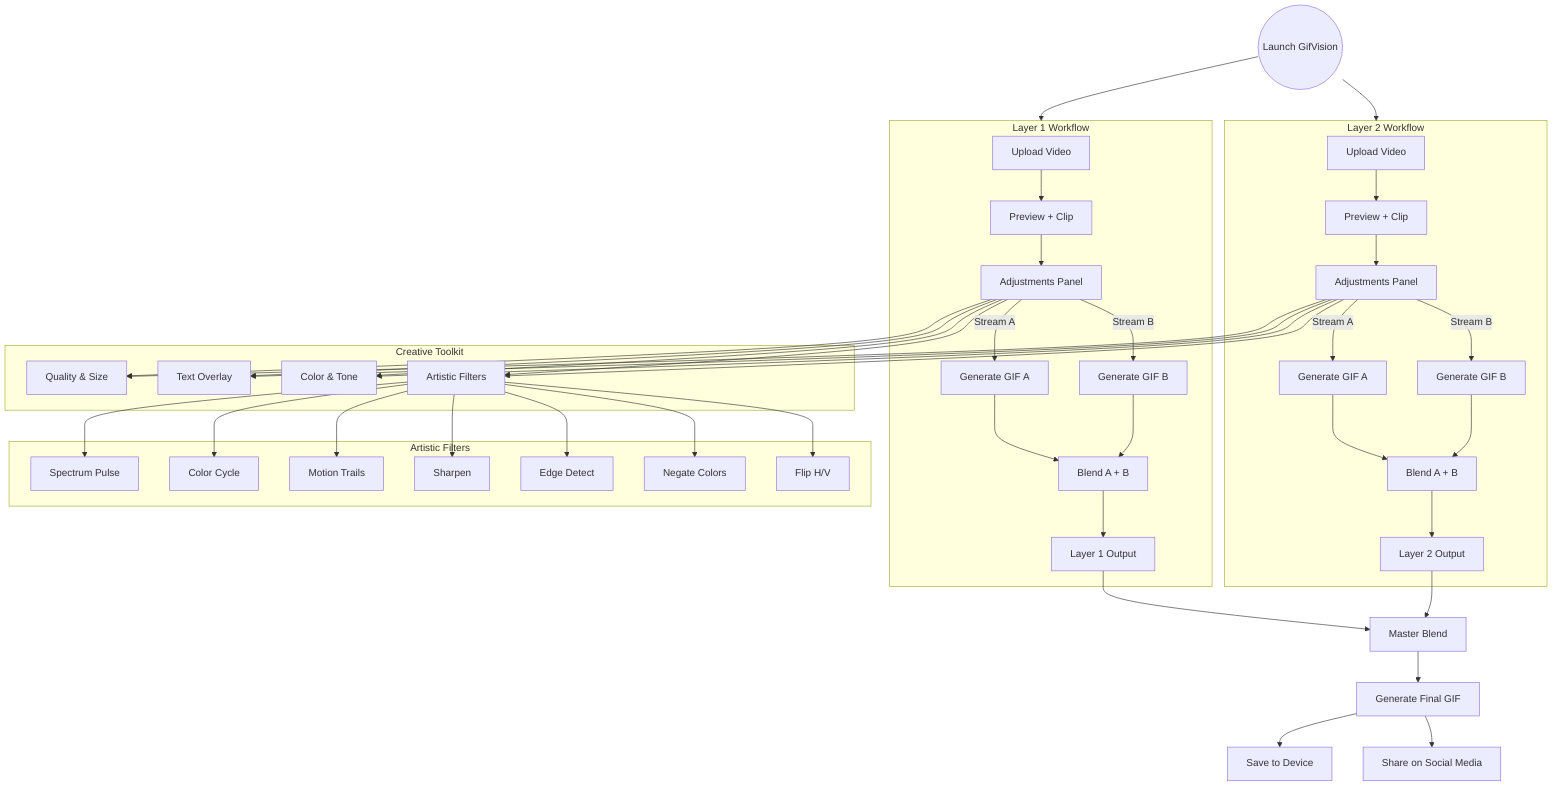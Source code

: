 flowchart TD
  Start@{ shape: circle, label: "Launch GifVision" }

  subgraph L1 ["Layer 1 Workflow"]
    Upload1["Upload Video"] --> Preview1["Preview + Clip"]
    Preview1 --> Adjust1["Adjustments Panel"]
    Adjust1 -->|Stream A| GenGIF1A["Generate GIF A"]
    Adjust1 -->|Stream B| GenGIF1B["Generate GIF B"]
    GenGIF1A --> Blend1["Blend A + B"]
    GenGIF1B --> Blend1
    Blend1 --> Output1["Layer 1 Output"]
  end

  subgraph L2 ["Layer 2 Workflow"]
    Upload2["Upload Video"] --> Preview2["Preview + Clip"]
    Preview2 --> Adjust2["Adjustments Panel"]
    Adjust2 -->|Stream A| GenGIF2A["Generate GIF A"]
    Adjust2 -->|Stream B| GenGIF2B["Generate GIF B"]
    GenGIF2A --> Blend2["Blend A + B"]
    GenGIF2B --> Blend2
    Blend2 --> Output2["Layer 2 Output"]
  end

  Output1 --> MasterBlend["Master Blend"]
  Output2 --> MasterBlend
  MasterBlend --> FinalGIF["Generate Final GIF"]
  FinalGIF --> Save["Save to Device"]
  FinalGIF --> Share["Share on Social Media"]

  subgraph Adjustments ["Creative Toolkit"]
    Adjust1 --> Quality["Quality & Size"]
    Adjust1 --> Text["Text Overlay"]
    Adjust1 --> ColorTone["Color & Tone"]
    Adjust1 --> Effects["Artistic Filters"]
    Adjust2 --> Quality
    Adjust2 --> Text
    Adjust2 --> ColorTone
    Adjust2 --> Effects
  end

  subgraph Filters["Artistic Filters"]
    Spectrum["Spectrum Pulse"]
    Cycle["Color Cycle"]
    Trails["Motion Trails"]
    Sharpen["Sharpen"]
    Edge["Edge Detect"]
    Negate["Negate Colors"]
    Flip["Flip H/V"]
    Effects --> Spectrum & Cycle & Trails & Sharpen & Edge & Negate & Flip
  end

  Start --> L1
  Start --> L2
